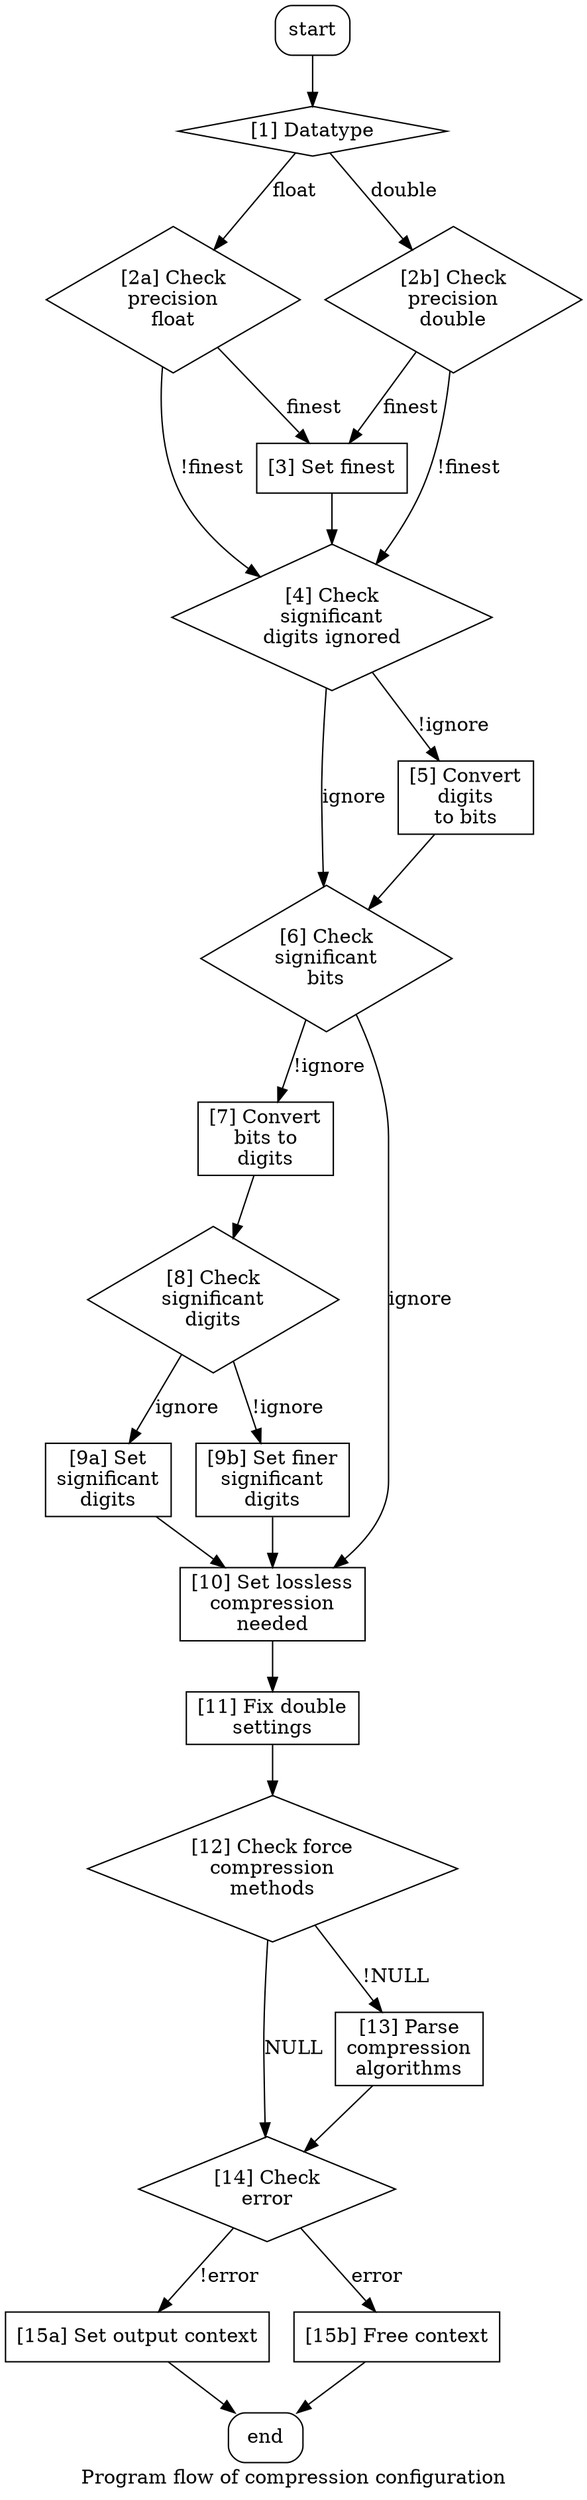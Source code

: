 digraph {
    label="Program flow of compression configuration"

    node[shape="diamond"]
        datatype[label="[1] Datatype"];
        precision_f[label="[2a] Check\nprecision\nfloat"];
        precision_d[label="[2b] Check\nprecision\ndouble"];
        check_sig_dig1[label="[4] Check\nsignificant\ndigits ignored"];
        check_sig_bit[label="[6] Check\nsignificant\nbits"]
        check_sig_dig2[label="[8] Check\nsignificant\ndigits"];
        frc_comp_meth_null[label="[12] Check force\ncompression\nmethods"]
        chk_err[label="[14] Check\nerror"];
    node[shape="box"]
        set_finest[label="[3] Set finest"];
        conv_dig_bit[label="[5] Convert\ndigits\nto bits"];
        conv_bit_dig[label="[7] Convert\nbits to\ndigits"];
        set_sig_dig[label="[9a] Set\nsignificant\ndigits"];
        set_f_sig_dig[label="[9b] Set finer\nsignificant\ndigits"];
        set_losles[label="[10] Set lossless\ncompression\nneeded"];
        fix_dbl_sets[label="[11] Fix double\nsettings"];
        prs_comp_alogs[label="[13] Parse\ncompression\nalgorithms"];
        set_ctx[label="[15a] Set output context"];
        free_ctx[label="[15b] Free context"];
    node[shape="box", style="rounded"]
        start;
        end;

    start -> datatype;

    datatype -> precision_f[label="float"];
    //datatype -> float[label="significant_digits > 6 ||\nsignificant_bits > 23"];
    datatype -> precision_d[label="double"];
    //datatype -> double[label="significant_digits > 15 ||\nsignificant_bits > 52"];

    precision_f -> set_finest[label="finest"];
    precision_d -> set_finest[label="finest"];

    precision_f -> check_sig_dig1[label="!finest"];
    precision_d -> check_sig_dig1[label="!finest"];

    set_finest -> check_sig_dig1;

    check_sig_dig1 -> check_sig_bit[label="ignore"];
    check_sig_dig1 -> conv_dig_bit[label="!ignore"];
    conv_dig_bit -> check_sig_bit;

    check_sig_bit -> conv_bit_dig[label="!ignore"];
    check_sig_bit -> set_losles[label="ignore"];

    conv_bit_dig -> check_sig_dig2;
    check_sig_dig2 -> set_sig_dig[label="ignore"];
    check_sig_dig2 -> set_f_sig_dig[label="!ignore"];

    set_sig_dig -> set_losles;
    set_f_sig_dig -> set_losles;
    set_losles -> fix_dbl_sets;
    fix_dbl_sets -> frc_comp_meth_null;
    frc_comp_meth_null -> chk_err[label="NULL"];
    frc_comp_meth_null -> prs_comp_alogs[label="!NULL"];
    prs_comp_alogs -> chk_err;
    chk_err -> set_ctx[label="!error"];
    chk_err -> free_ctx[label="error"];

    set_ctx -> end;
    free_ctx -> end;
}
